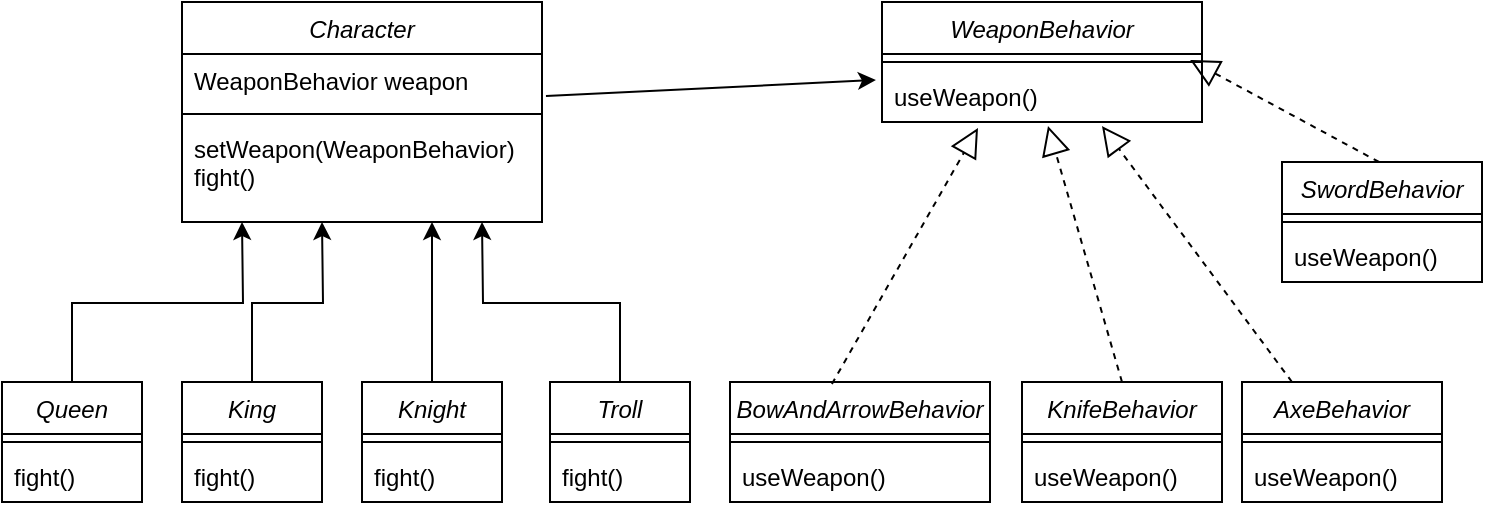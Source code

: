 <mxfile version="21.4.0" type="device">
  <diagram id="C5RBs43oDa-KdzZeNtuy" name="Page-1">
    <mxGraphModel dx="1674" dy="743" grid="1" gridSize="10" guides="1" tooltips="1" connect="1" arrows="1" fold="1" page="1" pageScale="1" pageWidth="827" pageHeight="1169" math="0" shadow="0">
      <root>
        <mxCell id="WIyWlLk6GJQsqaUBKTNV-0" />
        <mxCell id="WIyWlLk6GJQsqaUBKTNV-1" parent="WIyWlLk6GJQsqaUBKTNV-0" />
        <mxCell id="zkfFHV4jXpPFQw0GAbJ--0" value="Character" style="swimlane;fontStyle=2;align=center;verticalAlign=top;childLayout=stackLayout;horizontal=1;startSize=26;horizontalStack=0;resizeParent=1;resizeLast=0;collapsible=1;marginBottom=0;rounded=0;shadow=0;strokeWidth=1;" parent="WIyWlLk6GJQsqaUBKTNV-1" vertex="1">
          <mxGeometry x="140" y="120" width="180" height="110" as="geometry">
            <mxRectangle x="230" y="140" width="160" height="26" as="alternateBounds" />
          </mxGeometry>
        </mxCell>
        <mxCell id="zkfFHV4jXpPFQw0GAbJ--1" value="WeaponBehavior weapon" style="text;align=left;verticalAlign=top;spacingLeft=4;spacingRight=4;overflow=hidden;rotatable=0;points=[[0,0.5],[1,0.5]];portConstraint=eastwest;" parent="zkfFHV4jXpPFQw0GAbJ--0" vertex="1">
          <mxGeometry y="26" width="180" height="26" as="geometry" />
        </mxCell>
        <mxCell id="zkfFHV4jXpPFQw0GAbJ--4" value="" style="line;html=1;strokeWidth=1;align=left;verticalAlign=middle;spacingTop=-1;spacingLeft=3;spacingRight=3;rotatable=0;labelPosition=right;points=[];portConstraint=eastwest;" parent="zkfFHV4jXpPFQw0GAbJ--0" vertex="1">
          <mxGeometry y="52" width="180" height="8" as="geometry" />
        </mxCell>
        <mxCell id="zkfFHV4jXpPFQw0GAbJ--5" value="setWeapon(WeaponBehavior)&#xa;fight()" style="text;align=left;verticalAlign=top;spacingLeft=4;spacingRight=4;overflow=hidden;rotatable=0;points=[[0,0.5],[1,0.5]];portConstraint=eastwest;" parent="zkfFHV4jXpPFQw0GAbJ--0" vertex="1">
          <mxGeometry y="60" width="180" height="40" as="geometry" />
        </mxCell>
        <mxCell id="13CDiJmhLbGlUr9q5YKO-34" style="edgeStyle=orthogonalEdgeStyle;rounded=0;orthogonalLoop=1;jettySize=auto;html=1;exitX=0.5;exitY=0;exitDx=0;exitDy=0;" edge="1" parent="WIyWlLk6GJQsqaUBKTNV-1" source="13CDiJmhLbGlUr9q5YKO-0">
          <mxGeometry relative="1" as="geometry">
            <mxPoint x="170" y="230" as="targetPoint" />
          </mxGeometry>
        </mxCell>
        <mxCell id="13CDiJmhLbGlUr9q5YKO-0" value="Queen" style="swimlane;fontStyle=2;align=center;verticalAlign=top;childLayout=stackLayout;horizontal=1;startSize=26;horizontalStack=0;resizeParent=1;resizeLast=0;collapsible=1;marginBottom=0;rounded=0;shadow=0;strokeWidth=1;" vertex="1" parent="WIyWlLk6GJQsqaUBKTNV-1">
          <mxGeometry x="50" y="310" width="70" height="60" as="geometry">
            <mxRectangle x="230" y="140" width="160" height="26" as="alternateBounds" />
          </mxGeometry>
        </mxCell>
        <mxCell id="13CDiJmhLbGlUr9q5YKO-2" value="" style="line;html=1;strokeWidth=1;align=left;verticalAlign=middle;spacingTop=-1;spacingLeft=3;spacingRight=3;rotatable=0;labelPosition=right;points=[];portConstraint=eastwest;" vertex="1" parent="13CDiJmhLbGlUr9q5YKO-0">
          <mxGeometry y="26" width="70" height="8" as="geometry" />
        </mxCell>
        <mxCell id="13CDiJmhLbGlUr9q5YKO-3" value="fight()" style="text;align=left;verticalAlign=top;spacingLeft=4;spacingRight=4;overflow=hidden;rotatable=0;points=[[0,0.5],[1,0.5]];portConstraint=eastwest;" vertex="1" parent="13CDiJmhLbGlUr9q5YKO-0">
          <mxGeometry y="34" width="70" height="26" as="geometry" />
        </mxCell>
        <mxCell id="13CDiJmhLbGlUr9q5YKO-35" style="edgeStyle=orthogonalEdgeStyle;rounded=0;orthogonalLoop=1;jettySize=auto;html=1;exitX=0.5;exitY=0;exitDx=0;exitDy=0;" edge="1" parent="WIyWlLk6GJQsqaUBKTNV-1" source="13CDiJmhLbGlUr9q5YKO-4">
          <mxGeometry relative="1" as="geometry">
            <mxPoint x="210" y="230" as="targetPoint" />
          </mxGeometry>
        </mxCell>
        <mxCell id="13CDiJmhLbGlUr9q5YKO-4" value="King" style="swimlane;fontStyle=2;align=center;verticalAlign=top;childLayout=stackLayout;horizontal=1;startSize=26;horizontalStack=0;resizeParent=1;resizeLast=0;collapsible=1;marginBottom=0;rounded=0;shadow=0;strokeWidth=1;" vertex="1" parent="WIyWlLk6GJQsqaUBKTNV-1">
          <mxGeometry x="140" y="310" width="70" height="60" as="geometry">
            <mxRectangle x="230" y="140" width="160" height="26" as="alternateBounds" />
          </mxGeometry>
        </mxCell>
        <mxCell id="13CDiJmhLbGlUr9q5YKO-5" value="" style="line;html=1;strokeWidth=1;align=left;verticalAlign=middle;spacingTop=-1;spacingLeft=3;spacingRight=3;rotatable=0;labelPosition=right;points=[];portConstraint=eastwest;" vertex="1" parent="13CDiJmhLbGlUr9q5YKO-4">
          <mxGeometry y="26" width="70" height="8" as="geometry" />
        </mxCell>
        <mxCell id="13CDiJmhLbGlUr9q5YKO-6" value="fight()" style="text;align=left;verticalAlign=top;spacingLeft=4;spacingRight=4;overflow=hidden;rotatable=0;points=[[0,0.5],[1,0.5]];portConstraint=eastwest;" vertex="1" parent="13CDiJmhLbGlUr9q5YKO-4">
          <mxGeometry y="34" width="70" height="26" as="geometry" />
        </mxCell>
        <mxCell id="13CDiJmhLbGlUr9q5YKO-36" style="edgeStyle=orthogonalEdgeStyle;rounded=0;orthogonalLoop=1;jettySize=auto;html=1;exitX=0.5;exitY=0;exitDx=0;exitDy=0;" edge="1" parent="WIyWlLk6GJQsqaUBKTNV-1" source="13CDiJmhLbGlUr9q5YKO-7">
          <mxGeometry relative="1" as="geometry">
            <mxPoint x="290" y="230" as="targetPoint" />
          </mxGeometry>
        </mxCell>
        <mxCell id="13CDiJmhLbGlUr9q5YKO-7" value="Troll" style="swimlane;fontStyle=2;align=center;verticalAlign=top;childLayout=stackLayout;horizontal=1;startSize=26;horizontalStack=0;resizeParent=1;resizeLast=0;collapsible=1;marginBottom=0;rounded=0;shadow=0;strokeWidth=1;" vertex="1" parent="WIyWlLk6GJQsqaUBKTNV-1">
          <mxGeometry x="324" y="310" width="70" height="60" as="geometry">
            <mxRectangle x="230" y="140" width="160" height="26" as="alternateBounds" />
          </mxGeometry>
        </mxCell>
        <mxCell id="13CDiJmhLbGlUr9q5YKO-8" value="" style="line;html=1;strokeWidth=1;align=left;verticalAlign=middle;spacingTop=-1;spacingLeft=3;spacingRight=3;rotatable=0;labelPosition=right;points=[];portConstraint=eastwest;" vertex="1" parent="13CDiJmhLbGlUr9q5YKO-7">
          <mxGeometry y="26" width="70" height="8" as="geometry" />
        </mxCell>
        <mxCell id="13CDiJmhLbGlUr9q5YKO-9" value="fight()" style="text;align=left;verticalAlign=top;spacingLeft=4;spacingRight=4;overflow=hidden;rotatable=0;points=[[0,0.5],[1,0.5]];portConstraint=eastwest;" vertex="1" parent="13CDiJmhLbGlUr9q5YKO-7">
          <mxGeometry y="34" width="70" height="26" as="geometry" />
        </mxCell>
        <mxCell id="13CDiJmhLbGlUr9q5YKO-31" style="edgeStyle=orthogonalEdgeStyle;rounded=0;orthogonalLoop=1;jettySize=auto;html=1;exitX=0.5;exitY=0;exitDx=0;exitDy=0;" edge="1" parent="WIyWlLk6GJQsqaUBKTNV-1" source="13CDiJmhLbGlUr9q5YKO-10">
          <mxGeometry relative="1" as="geometry">
            <mxPoint x="265" y="230" as="targetPoint" />
          </mxGeometry>
        </mxCell>
        <mxCell id="13CDiJmhLbGlUr9q5YKO-10" value="Knight" style="swimlane;fontStyle=2;align=center;verticalAlign=top;childLayout=stackLayout;horizontal=1;startSize=26;horizontalStack=0;resizeParent=1;resizeLast=0;collapsible=1;marginBottom=0;rounded=0;shadow=0;strokeWidth=1;" vertex="1" parent="WIyWlLk6GJQsqaUBKTNV-1">
          <mxGeometry x="230" y="310" width="70" height="60" as="geometry">
            <mxRectangle x="230" y="140" width="160" height="26" as="alternateBounds" />
          </mxGeometry>
        </mxCell>
        <mxCell id="13CDiJmhLbGlUr9q5YKO-11" value="" style="line;html=1;strokeWidth=1;align=left;verticalAlign=middle;spacingTop=-1;spacingLeft=3;spacingRight=3;rotatable=0;labelPosition=right;points=[];portConstraint=eastwest;" vertex="1" parent="13CDiJmhLbGlUr9q5YKO-10">
          <mxGeometry y="26" width="70" height="8" as="geometry" />
        </mxCell>
        <mxCell id="13CDiJmhLbGlUr9q5YKO-12" value="fight()" style="text;align=left;verticalAlign=top;spacingLeft=4;spacingRight=4;overflow=hidden;rotatable=0;points=[[0,0.5],[1,0.5]];portConstraint=eastwest;" vertex="1" parent="13CDiJmhLbGlUr9q5YKO-10">
          <mxGeometry y="34" width="70" height="26" as="geometry" />
        </mxCell>
        <mxCell id="13CDiJmhLbGlUr9q5YKO-13" value="KnifeBehavior" style="swimlane;fontStyle=2;align=center;verticalAlign=top;childLayout=stackLayout;horizontal=1;startSize=26;horizontalStack=0;resizeParent=1;resizeLast=0;collapsible=1;marginBottom=0;rounded=0;shadow=0;strokeWidth=1;" vertex="1" parent="WIyWlLk6GJQsqaUBKTNV-1">
          <mxGeometry x="560" y="310" width="100" height="60" as="geometry">
            <mxRectangle x="230" y="140" width="160" height="26" as="alternateBounds" />
          </mxGeometry>
        </mxCell>
        <mxCell id="13CDiJmhLbGlUr9q5YKO-15" value="" style="line;html=1;strokeWidth=1;align=left;verticalAlign=middle;spacingTop=-1;spacingLeft=3;spacingRight=3;rotatable=0;labelPosition=right;points=[];portConstraint=eastwest;" vertex="1" parent="13CDiJmhLbGlUr9q5YKO-13">
          <mxGeometry y="26" width="100" height="8" as="geometry" />
        </mxCell>
        <mxCell id="13CDiJmhLbGlUr9q5YKO-16" value="useWeapon()" style="text;align=left;verticalAlign=top;spacingLeft=4;spacingRight=4;overflow=hidden;rotatable=0;points=[[0,0.5],[1,0.5]];portConstraint=eastwest;" vertex="1" parent="13CDiJmhLbGlUr9q5YKO-13">
          <mxGeometry y="34" width="100" height="26" as="geometry" />
        </mxCell>
        <mxCell id="13CDiJmhLbGlUr9q5YKO-17" value="BowAndArrowBehavior" style="swimlane;fontStyle=2;align=center;verticalAlign=top;childLayout=stackLayout;horizontal=1;startSize=26;horizontalStack=0;resizeParent=1;resizeLast=0;collapsible=1;marginBottom=0;rounded=0;shadow=0;strokeWidth=1;" vertex="1" parent="WIyWlLk6GJQsqaUBKTNV-1">
          <mxGeometry x="414" y="310" width="130" height="60" as="geometry">
            <mxRectangle x="230" y="140" width="160" height="26" as="alternateBounds" />
          </mxGeometry>
        </mxCell>
        <mxCell id="13CDiJmhLbGlUr9q5YKO-19" value="" style="line;html=1;strokeWidth=1;align=left;verticalAlign=middle;spacingTop=-1;spacingLeft=3;spacingRight=3;rotatable=0;labelPosition=right;points=[];portConstraint=eastwest;" vertex="1" parent="13CDiJmhLbGlUr9q5YKO-17">
          <mxGeometry y="26" width="130" height="8" as="geometry" />
        </mxCell>
        <mxCell id="13CDiJmhLbGlUr9q5YKO-20" value="useWeapon()" style="text;align=left;verticalAlign=top;spacingLeft=4;spacingRight=4;overflow=hidden;rotatable=0;points=[[0,0.5],[1,0.5]];portConstraint=eastwest;" vertex="1" parent="13CDiJmhLbGlUr9q5YKO-17">
          <mxGeometry y="34" width="130" height="26" as="geometry" />
        </mxCell>
        <mxCell id="13CDiJmhLbGlUr9q5YKO-21" value="AxeBehavior" style="swimlane;fontStyle=2;align=center;verticalAlign=top;childLayout=stackLayout;horizontal=1;startSize=26;horizontalStack=0;resizeParent=1;resizeLast=0;collapsible=1;marginBottom=0;rounded=0;shadow=0;strokeWidth=1;" vertex="1" parent="WIyWlLk6GJQsqaUBKTNV-1">
          <mxGeometry x="670" y="310" width="100" height="60" as="geometry">
            <mxRectangle x="230" y="140" width="160" height="26" as="alternateBounds" />
          </mxGeometry>
        </mxCell>
        <mxCell id="13CDiJmhLbGlUr9q5YKO-22" value="" style="line;html=1;strokeWidth=1;align=left;verticalAlign=middle;spacingTop=-1;spacingLeft=3;spacingRight=3;rotatable=0;labelPosition=right;points=[];portConstraint=eastwest;" vertex="1" parent="13CDiJmhLbGlUr9q5YKO-21">
          <mxGeometry y="26" width="100" height="8" as="geometry" />
        </mxCell>
        <mxCell id="13CDiJmhLbGlUr9q5YKO-23" value="useWeapon()" style="text;align=left;verticalAlign=top;spacingLeft=4;spacingRight=4;overflow=hidden;rotatable=0;points=[[0,0.5],[1,0.5]];portConstraint=eastwest;" vertex="1" parent="13CDiJmhLbGlUr9q5YKO-21">
          <mxGeometry y="34" width="100" height="26" as="geometry" />
        </mxCell>
        <mxCell id="13CDiJmhLbGlUr9q5YKO-24" value="SwordBehavior" style="swimlane;fontStyle=2;align=center;verticalAlign=top;childLayout=stackLayout;horizontal=1;startSize=26;horizontalStack=0;resizeParent=1;resizeLast=0;collapsible=1;marginBottom=0;rounded=0;shadow=0;strokeWidth=1;" vertex="1" parent="WIyWlLk6GJQsqaUBKTNV-1">
          <mxGeometry x="690" y="200" width="100" height="60" as="geometry">
            <mxRectangle x="230" y="140" width="160" height="26" as="alternateBounds" />
          </mxGeometry>
        </mxCell>
        <mxCell id="13CDiJmhLbGlUr9q5YKO-25" value="" style="line;html=1;strokeWidth=1;align=left;verticalAlign=middle;spacingTop=-1;spacingLeft=3;spacingRight=3;rotatable=0;labelPosition=right;points=[];portConstraint=eastwest;" vertex="1" parent="13CDiJmhLbGlUr9q5YKO-24">
          <mxGeometry y="26" width="100" height="8" as="geometry" />
        </mxCell>
        <mxCell id="13CDiJmhLbGlUr9q5YKO-26" value="useWeapon()" style="text;align=left;verticalAlign=top;spacingLeft=4;spacingRight=4;overflow=hidden;rotatable=0;points=[[0,0.5],[1,0.5]];portConstraint=eastwest;" vertex="1" parent="13CDiJmhLbGlUr9q5YKO-24">
          <mxGeometry y="34" width="100" height="26" as="geometry" />
        </mxCell>
        <mxCell id="13CDiJmhLbGlUr9q5YKO-37" value="WeaponBehavior" style="swimlane;fontStyle=2;align=center;verticalAlign=top;childLayout=stackLayout;horizontal=1;startSize=26;horizontalStack=0;resizeParent=1;resizeLast=0;collapsible=1;marginBottom=0;rounded=0;shadow=0;strokeWidth=1;" vertex="1" parent="WIyWlLk6GJQsqaUBKTNV-1">
          <mxGeometry x="490" y="120" width="160" height="60" as="geometry">
            <mxRectangle x="230" y="140" width="160" height="26" as="alternateBounds" />
          </mxGeometry>
        </mxCell>
        <mxCell id="13CDiJmhLbGlUr9q5YKO-38" value="" style="line;html=1;strokeWidth=1;align=left;verticalAlign=middle;spacingTop=-1;spacingLeft=3;spacingRight=3;rotatable=0;labelPosition=right;points=[];portConstraint=eastwest;" vertex="1" parent="13CDiJmhLbGlUr9q5YKO-37">
          <mxGeometry y="26" width="160" height="8" as="geometry" />
        </mxCell>
        <mxCell id="13CDiJmhLbGlUr9q5YKO-39" value="useWeapon()" style="text;align=left;verticalAlign=top;spacingLeft=4;spacingRight=4;overflow=hidden;rotatable=0;points=[[0,0.5],[1,0.5]];portConstraint=eastwest;" vertex="1" parent="13CDiJmhLbGlUr9q5YKO-37">
          <mxGeometry y="34" width="160" height="26" as="geometry" />
        </mxCell>
        <mxCell id="13CDiJmhLbGlUr9q5YKO-40" value="" style="endArrow=block;dashed=1;endFill=0;endSize=12;html=1;rounded=0;exitX=0.392;exitY=0.017;exitDx=0;exitDy=0;exitPerimeter=0;entryX=0.3;entryY=1.115;entryDx=0;entryDy=0;entryPerimeter=0;" edge="1" parent="WIyWlLk6GJQsqaUBKTNV-1" source="13CDiJmhLbGlUr9q5YKO-17" target="13CDiJmhLbGlUr9q5YKO-39">
          <mxGeometry width="160" relative="1" as="geometry">
            <mxPoint x="414" y="240" as="sourcePoint" />
            <mxPoint x="574" y="240" as="targetPoint" />
          </mxGeometry>
        </mxCell>
        <mxCell id="13CDiJmhLbGlUr9q5YKO-41" value="" style="endArrow=block;dashed=1;endFill=0;endSize=12;html=1;rounded=0;exitX=0.5;exitY=0;exitDx=0;exitDy=0;entryX=0.3;entryY=1.115;entryDx=0;entryDy=0;entryPerimeter=0;" edge="1" parent="WIyWlLk6GJQsqaUBKTNV-1" source="13CDiJmhLbGlUr9q5YKO-13">
          <mxGeometry width="160" relative="1" as="geometry">
            <mxPoint x="500" y="310" as="sourcePoint" />
            <mxPoint x="573" y="182" as="targetPoint" />
          </mxGeometry>
        </mxCell>
        <mxCell id="13CDiJmhLbGlUr9q5YKO-42" value="" style="endArrow=block;dashed=1;endFill=0;endSize=12;html=1;rounded=0;exitX=0.25;exitY=0;exitDx=0;exitDy=0;entryX=0.3;entryY=1.115;entryDx=0;entryDy=0;entryPerimeter=0;" edge="1" parent="WIyWlLk6GJQsqaUBKTNV-1" source="13CDiJmhLbGlUr9q5YKO-21">
          <mxGeometry width="160" relative="1" as="geometry">
            <mxPoint x="637" y="310" as="sourcePoint" />
            <mxPoint x="600" y="182" as="targetPoint" />
          </mxGeometry>
        </mxCell>
        <mxCell id="13CDiJmhLbGlUr9q5YKO-43" value="" style="endArrow=block;dashed=1;endFill=0;endSize=12;html=1;rounded=0;exitX=0.5;exitY=0;exitDx=0;exitDy=0;entryX=0.963;entryY=0.375;entryDx=0;entryDy=0;entryPerimeter=0;" edge="1" parent="WIyWlLk6GJQsqaUBKTNV-1" target="13CDiJmhLbGlUr9q5YKO-38">
          <mxGeometry width="160" relative="1" as="geometry">
            <mxPoint x="738.5" y="200" as="sourcePoint" />
            <mxPoint x="701.5" y="72" as="targetPoint" />
          </mxGeometry>
        </mxCell>
        <mxCell id="13CDiJmhLbGlUr9q5YKO-47" value="" style="endArrow=classic;html=1;rounded=0;exitX=1.011;exitY=0.808;exitDx=0;exitDy=0;exitPerimeter=0;entryX=-0.019;entryY=0.192;entryDx=0;entryDy=0;entryPerimeter=0;" edge="1" parent="WIyWlLk6GJQsqaUBKTNV-1" source="zkfFHV4jXpPFQw0GAbJ--1" target="13CDiJmhLbGlUr9q5YKO-39">
          <mxGeometry width="50" height="50" relative="1" as="geometry">
            <mxPoint x="390" y="410" as="sourcePoint" />
            <mxPoint x="440" y="360" as="targetPoint" />
          </mxGeometry>
        </mxCell>
      </root>
    </mxGraphModel>
  </diagram>
</mxfile>
